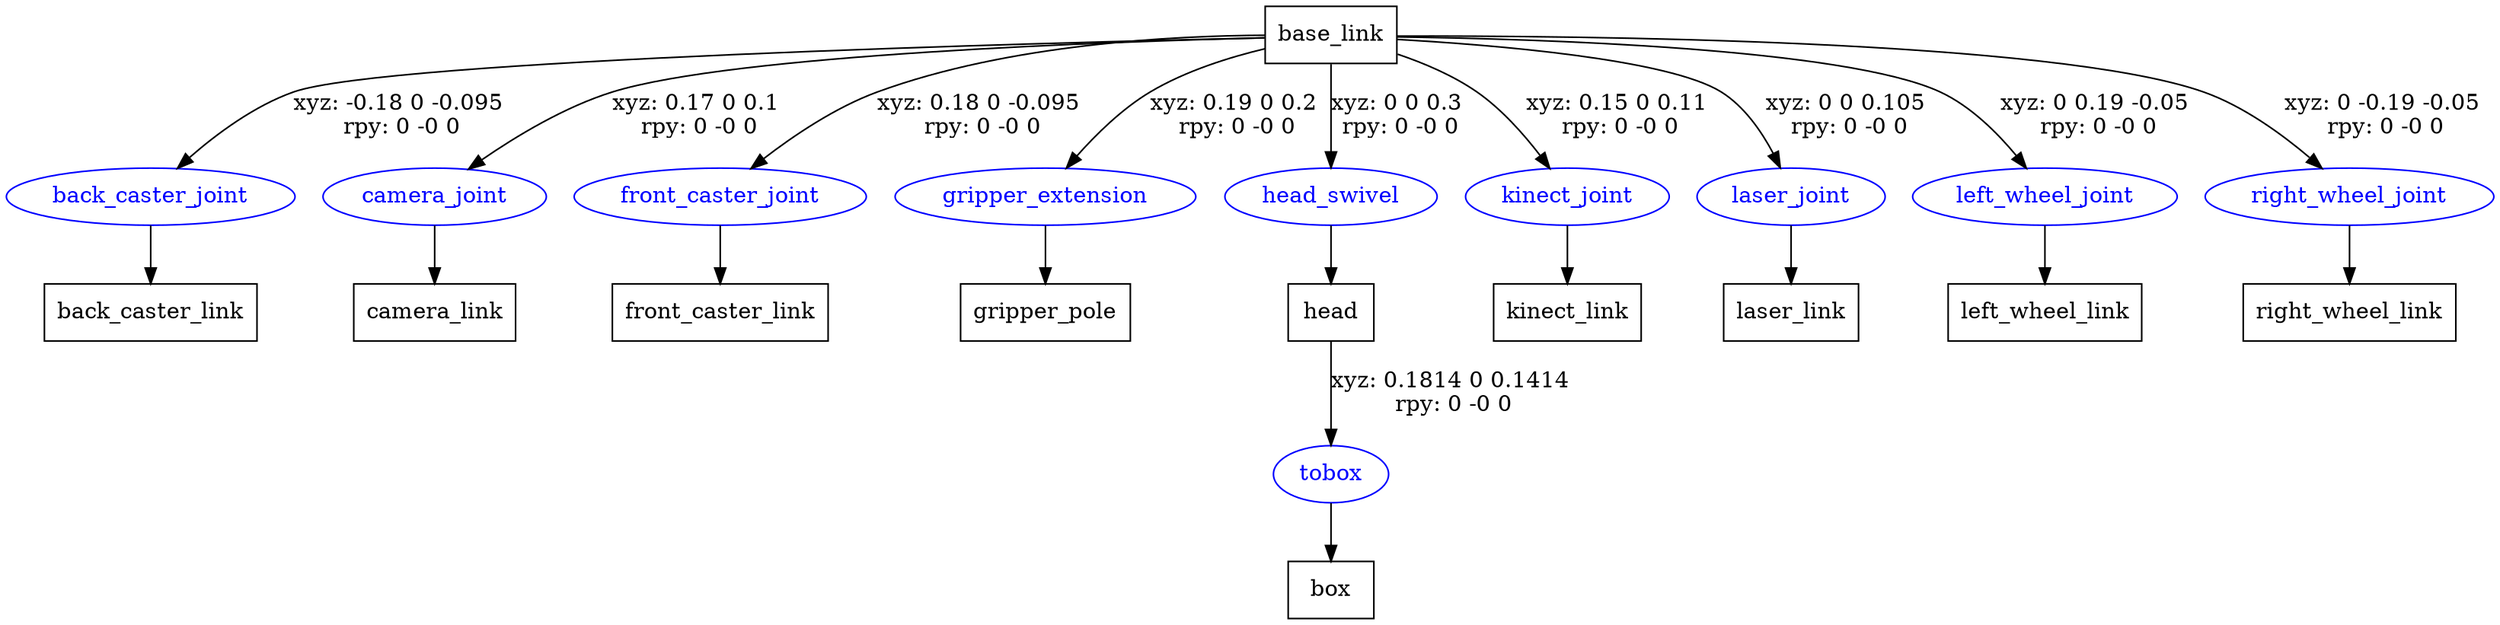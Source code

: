 digraph G {
node [shape=box];
"base_link" [label="base_link"];
"back_caster_link" [label="back_caster_link"];
"camera_link" [label="camera_link"];
"front_caster_link" [label="front_caster_link"];
"gripper_pole" [label="gripper_pole"];
"head" [label="head"];
"box" [label="box"];
"kinect_link" [label="kinect_link"];
"laser_link" [label="laser_link"];
"left_wheel_link" [label="left_wheel_link"];
"right_wheel_link" [label="right_wheel_link"];
node [shape=ellipse, color=blue, fontcolor=blue];
"base_link" -> "back_caster_joint" [label="xyz: -0.18 0 -0.095 \nrpy: 0 -0 0"]
"back_caster_joint" -> "back_caster_link"
"base_link" -> "camera_joint" [label="xyz: 0.17 0 0.1 \nrpy: 0 -0 0"]
"camera_joint" -> "camera_link"
"base_link" -> "front_caster_joint" [label="xyz: 0.18 0 -0.095 \nrpy: 0 -0 0"]
"front_caster_joint" -> "front_caster_link"
"base_link" -> "gripper_extension" [label="xyz: 0.19 0 0.2 \nrpy: 0 -0 0"]
"gripper_extension" -> "gripper_pole"
"base_link" -> "head_swivel" [label="xyz: 0 0 0.3 \nrpy: 0 -0 0"]
"head_swivel" -> "head"
"head" -> "tobox" [label="xyz: 0.1814 0 0.1414 \nrpy: 0 -0 0"]
"tobox" -> "box"
"base_link" -> "kinect_joint" [label="xyz: 0.15 0 0.11 \nrpy: 0 -0 0"]
"kinect_joint" -> "kinect_link"
"base_link" -> "laser_joint" [label="xyz: 0 0 0.105 \nrpy: 0 -0 0"]
"laser_joint" -> "laser_link"
"base_link" -> "left_wheel_joint" [label="xyz: 0 0.19 -0.05 \nrpy: 0 -0 0"]
"left_wheel_joint" -> "left_wheel_link"
"base_link" -> "right_wheel_joint" [label="xyz: 0 -0.19 -0.05 \nrpy: 0 -0 0"]
"right_wheel_joint" -> "right_wheel_link"
}
